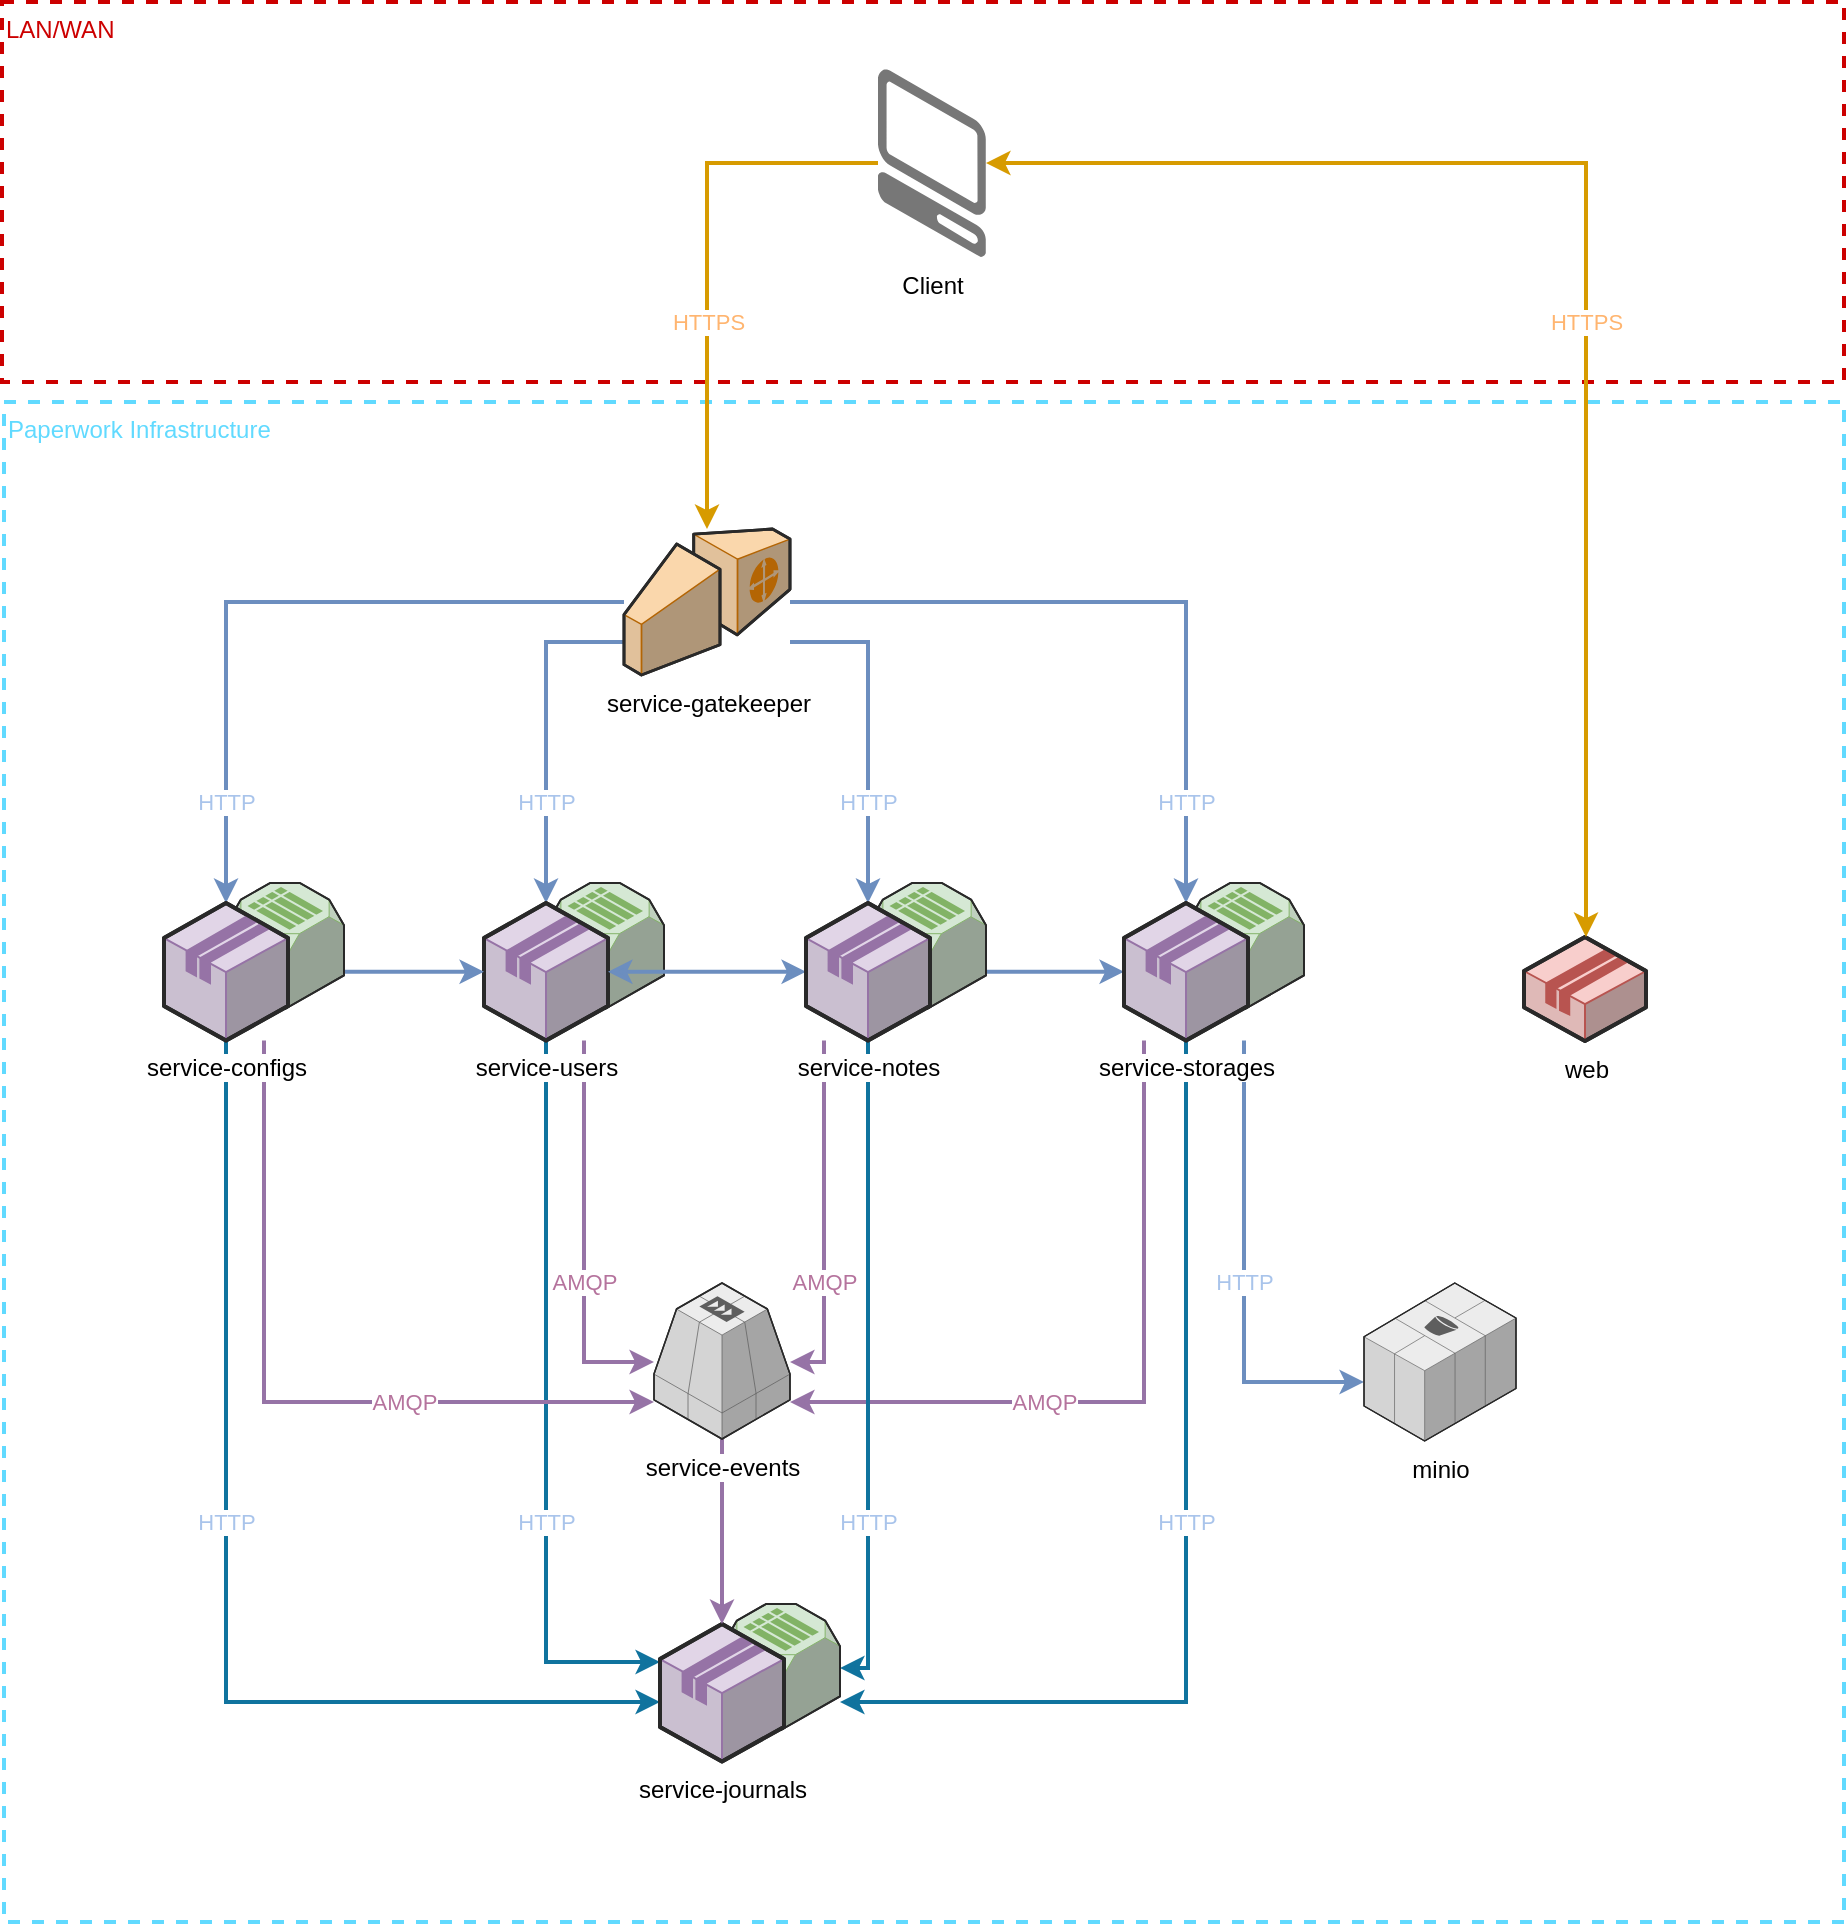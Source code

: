 <mxfile version="10.7.4" type="github"><diagram id="02wPTJUw0vd5RCGhoiQk" name="Page-1"><mxGraphModel dx="2519" dy="1017" grid="1" gridSize="10" guides="1" tooltips="1" connect="1" arrows="1" fold="1" page="1" pageScale="1" pageWidth="1169" pageHeight="827" math="0" shadow="0"><root><mxCell id="0"/><mxCell id="1" parent="0"/><mxCell id="8YwO6REO1tyV1Qk-DaWA-35" value="&lt;div style=&quot;text-align: left&quot;&gt;&lt;span&gt;Paperwork Infrastructure&lt;/span&gt;&lt;/div&gt;" style="whiteSpace=wrap;html=1;labelBackgroundColor=#ffffff;fillColor=none;align=left;strokeColor=#61DAFF;strokeWidth=2;dashed=1;verticalAlign=top;fontColor=#61DAFF;" parent="1" vertex="1"><mxGeometry x="120" y="240" width="920" height="760" as="geometry"/></mxCell><mxCell id="8YwO6REO1tyV1Qk-DaWA-34" value="HTTP" style="edgeStyle=orthogonalEdgeStyle;rounded=0;orthogonalLoop=1;jettySize=auto;html=1;strokeWidth=2;fillColor=#dae8fc;strokeColor=#6c8ebf;fontColor=#A9C4EB;" parent="1" source="8YwO6REO1tyV1Qk-DaWA-23" target="8YwO6REO1tyV1Qk-DaWA-5" edge="1"><mxGeometry x="0.046" relative="1" as="geometry"><Array as="points"><mxPoint x="740" y="730"/></Array><mxPoint as="offset"/></mxGeometry></mxCell><mxCell id="jEj1EUVx4I9yjf_6bsRt-9" value="HTTP" style="edgeStyle=orthogonalEdgeStyle;rounded=0;orthogonalLoop=1;jettySize=auto;html=1;strokeWidth=2;fillColor=#b1ddf0;strokeColor=#10739e;fontColor=#A9C4EB;" edge="1" parent="1" source="8YwO6REO1tyV1Qk-DaWA-23" target="jEj1EUVx4I9yjf_6bsRt-3"><mxGeometry x="-0.044" relative="1" as="geometry"><Array as="points"><mxPoint x="711" y="890"/></Array><mxPoint as="offset"/></mxGeometry></mxCell><mxCell id="jEj1EUVx4I9yjf_6bsRt-14" value="AMQP" style="edgeStyle=orthogonalEdgeStyle;rounded=0;orthogonalLoop=1;jettySize=auto;html=1;strokeWidth=2;fillColor=#e1d5e7;strokeColor=#9673a6;fontColor=#B5739D;labelBorderColor=none;labelBackgroundColor=#ffffff;spacing=2;" edge="1" parent="1" source="8YwO6REO1tyV1Qk-DaWA-23" target="jEj1EUVx4I9yjf_6bsRt-5"><mxGeometry x="0.01" y="-50" relative="1" as="geometry"><Array as="points"><mxPoint x="690" y="740"/></Array><mxPoint x="-50" y="50" as="offset"/></mxGeometry></mxCell><mxCell id="jEj1EUVx4I9yjf_6bsRt-10" value="HTTP" style="edgeStyle=orthogonalEdgeStyle;rounded=0;orthogonalLoop=1;jettySize=auto;html=1;strokeWidth=2;fillColor=#b1ddf0;strokeColor=#10739e;fontColor=#A9C4EB;" edge="1" parent="1" source="8YwO6REO1tyV1Qk-DaWA-15" target="jEj1EUVx4I9yjf_6bsRt-4"><mxGeometry x="0.309" relative="1" as="geometry"><Array as="points"><mxPoint x="391" y="870"/></Array><mxPoint as="offset"/></mxGeometry></mxCell><mxCell id="jEj1EUVx4I9yjf_6bsRt-11" value="HTTP" style="edgeStyle=orthogonalEdgeStyle;rounded=0;orthogonalLoop=1;jettySize=auto;html=1;strokeWidth=2;fillColor=#b1ddf0;strokeColor=#10739e;fontColor=#A9C4EB;" edge="1" parent="1" source="8YwO6REO1tyV1Qk-DaWA-1" target="jEj1EUVx4I9yjf_6bsRt-4"><mxGeometry x="-0.121" relative="1" as="geometry"><Array as="points"><mxPoint x="231" y="890"/></Array><mxPoint as="offset"/></mxGeometry></mxCell><mxCell id="jEj1EUVx4I9yjf_6bsRt-6" value="AMQP" style="edgeStyle=orthogonalEdgeStyle;rounded=0;orthogonalLoop=1;jettySize=auto;html=1;strokeWidth=2;fillColor=#e1d5e7;strokeColor=#9673a6;fontColor=#B5739D;" edge="1" parent="1" source="8YwO6REO1tyV1Qk-DaWA-15" target="jEj1EUVx4I9yjf_6bsRt-5"><mxGeometry x="0.234" relative="1" as="geometry"><Array as="points"><mxPoint x="410" y="720"/></Array><mxPoint as="offset"/></mxGeometry></mxCell><mxCell id="jEj1EUVx4I9yjf_6bsRt-8" value="HTTP" style="edgeStyle=orthogonalEdgeStyle;rounded=0;orthogonalLoop=1;jettySize=auto;html=1;strokeWidth=2;fillColor=#b1ddf0;strokeColor=#10739e;fontColor=#A9C4EB;" edge="1" parent="1" source="8YwO6REO1tyV1Qk-DaWA-20" target="jEj1EUVx4I9yjf_6bsRt-3"><mxGeometry x="0.469" relative="1" as="geometry"><Array as="points"><mxPoint x="552" y="873"/></Array><mxPoint as="offset"/></mxGeometry></mxCell><mxCell id="8YwO6REO1tyV1Qk-DaWA-36" value="&lt;div style=&quot;text-align: left&quot;&gt;LAN/WAN&lt;/div&gt;" style="whiteSpace=wrap;html=1;labelBackgroundColor=#ffffff;fillColor=none;align=left;strokeColor=#CC0000;strokeWidth=2;dashed=1;verticalAlign=top;fontColor=#CC0000;" parent="1" vertex="1"><mxGeometry x="119" y="40" width="921" height="190" as="geometry"/></mxCell><mxCell id="8YwO6REO1tyV1Qk-DaWA-5" value="minio" style="verticalLabelPosition=bottom;html=1;verticalAlign=top;strokeWidth=1;align=center;outlineConnect=0;dashed=0;outlineConnect=0;shape=mxgraph.aws3d.s3;fillColor=#ECECEC;strokeColor=#5E5E5E;aspect=fixed;labelBackgroundColor=#ffffff;" parent="1" vertex="1"><mxGeometry x="800" y="680.5" width="76" height="79" as="geometry"/></mxCell><mxCell id="8YwO6REO1tyV1Qk-DaWA-30" value="HTTP" style="edgeStyle=orthogonalEdgeStyle;rounded=0;orthogonalLoop=1;jettySize=auto;html=1;strokeWidth=2;fillColor=#dae8fc;strokeColor=#6c8ebf;fontColor=#A9C4EB;" parent="1" source="8YwO6REO1tyV1Qk-DaWA-8" target="8YwO6REO1tyV1Qk-DaWA-1" edge="1"><mxGeometry x="0.711" relative="1" as="geometry"><Array as="points"><mxPoint x="231" y="340"/></Array><mxPoint as="offset"/></mxGeometry></mxCell><mxCell id="8YwO6REO1tyV1Qk-DaWA-31" value="HTTP" style="edgeStyle=orthogonalEdgeStyle;rounded=0;orthogonalLoop=1;jettySize=auto;html=1;strokeWidth=2;fillColor=#dae8fc;strokeColor=#6c8ebf;fontColor=#A9C4EB;" parent="1" source="8YwO6REO1tyV1Qk-DaWA-8" target="8YwO6REO1tyV1Qk-DaWA-15" edge="1"><mxGeometry x="0.404" relative="1" as="geometry"><Array as="points"><mxPoint x="391" y="360"/></Array><mxPoint as="offset"/></mxGeometry></mxCell><mxCell id="8YwO6REO1tyV1Qk-DaWA-32" value="HTTP" style="edgeStyle=orthogonalEdgeStyle;rounded=0;orthogonalLoop=1;jettySize=auto;html=1;strokeWidth=2;fillColor=#dae8fc;strokeColor=#6c8ebf;fontColor=#A9C4EB;" parent="1" source="8YwO6REO1tyV1Qk-DaWA-8" target="8YwO6REO1tyV1Qk-DaWA-20" edge="1"><mxGeometry x="0.404" relative="1" as="geometry"><Array as="points"><mxPoint x="552" y="360"/></Array><mxPoint as="offset"/></mxGeometry></mxCell><mxCell id="8YwO6REO1tyV1Qk-DaWA-33" value="HTTP" style="edgeStyle=orthogonalEdgeStyle;rounded=0;orthogonalLoop=1;jettySize=auto;html=1;strokeWidth=2;fillColor=#dae8fc;strokeColor=#6c8ebf;fontColor=#A9C4EB;" parent="1" source="8YwO6REO1tyV1Qk-DaWA-8" target="8YwO6REO1tyV1Qk-DaWA-23" edge="1"><mxGeometry x="0.71" relative="1" as="geometry"><Array as="points"><mxPoint x="711" y="340"/></Array><mxPoint as="offset"/></mxGeometry></mxCell><mxCell id="8YwO6REO1tyV1Qk-DaWA-8" value="service-gatekeeper" style="verticalLabelPosition=bottom;html=1;verticalAlign=top;strokeWidth=1;align=center;outlineConnect=0;dashed=0;outlineConnect=0;shape=mxgraph.aws3d.customerGateway;fillColor=#fad7ac;strokeColor=#b46504;aspect=fixed;labelBackgroundColor=#ffffff;" parent="1" vertex="1"><mxGeometry x="430" y="303.5" width="83" height="73" as="geometry"/></mxCell><mxCell id="8YwO6REO1tyV1Qk-DaWA-9" value="web" style="verticalLabelPosition=bottom;html=1;verticalAlign=top;strokeWidth=1;align=center;outlineConnect=0;dashed=0;outlineConnect=0;shape=mxgraph.aws3d.application2;fillColor=#f8cecc;strokeColor=#b85450;aspect=fixed;labelBackgroundColor=#ffffff;" parent="1" vertex="1"><mxGeometry x="880" y="507.5" width="61" height="52" as="geometry"/></mxCell><mxCell id="8YwO6REO1tyV1Qk-DaWA-26" value="HTTPS" style="edgeStyle=orthogonalEdgeStyle;rounded=0;orthogonalLoop=1;jettySize=auto;html=1;fillColor=#ffe6cc;strokeColor=#d79b00;strokeWidth=2;startArrow=classic;startFill=1;fontColor=#FFB570;" parent="1" source="8YwO6REO1tyV1Qk-DaWA-10" target="8YwO6REO1tyV1Qk-DaWA-9" edge="1"><mxGeometry x="-0.126" y="-79" relative="1" as="geometry"><Array as="points"><mxPoint x="911" y="121"/></Array><mxPoint x="79" y="79" as="offset"/></mxGeometry></mxCell><mxCell id="8YwO6REO1tyV1Qk-DaWA-13" value="" style="group;labelBackgroundColor=#ffffff;" parent="1" vertex="1" connectable="0"><mxGeometry x="360" y="480.5" width="90" height="78.8" as="geometry"/></mxCell><mxCell id="8YwO6REO1tyV1Qk-DaWA-14" value="" style="verticalLabelPosition=bottom;html=1;verticalAlign=top;strokeWidth=1;align=center;outlineConnect=0;dashed=0;outlineConnect=0;shape=mxgraph.aws3d.simpleDb;fillColor=#d5e8d4;strokeColor=#82b366;aspect=fixed;" parent="8YwO6REO1tyV1Qk-DaWA-13" vertex="1"><mxGeometry x="31" width="59" height="63" as="geometry"/></mxCell><mxCell id="8YwO6REO1tyV1Qk-DaWA-15" value="service-users&lt;br&gt;" style="verticalLabelPosition=bottom;html=1;verticalAlign=top;strokeWidth=1;align=center;outlineConnect=0;dashed=0;outlineConnect=0;shape=mxgraph.aws3d.application;fillColor=#e1d5e7;strokeColor=#9673a6;aspect=fixed;gradientColor=none;labelBackgroundColor=#ffffff;" parent="8YwO6REO1tyV1Qk-DaWA-13" vertex="1"><mxGeometry y="10" width="62" height="68.8" as="geometry"/></mxCell><mxCell id="8YwO6REO1tyV1Qk-DaWA-28" value="HTTPS" style="edgeStyle=orthogonalEdgeStyle;rounded=0;orthogonalLoop=1;jettySize=auto;html=1;strokeWidth=2;fillColor=#ffe6cc;strokeColor=#d79b00;fontColor=#FFB570;" parent="1" source="8YwO6REO1tyV1Qk-DaWA-10" target="8YwO6REO1tyV1Qk-DaWA-8" edge="1"><mxGeometry x="0.226" relative="1" as="geometry"><mxPoint as="offset"/></mxGeometry></mxCell><mxCell id="8YwO6REO1tyV1Qk-DaWA-10" value="Client" style="verticalLabelPosition=bottom;html=1;verticalAlign=top;strokeWidth=1;align=center;outlineConnect=0;dashed=0;outlineConnect=0;shape=mxgraph.aws3d.client;aspect=fixed;strokeColor=none;fillColor=#777777;horizontal=1;labelBackgroundColor=#ffffff;labelBorderColor=none;spacing=2;" parent="1" vertex="1"><mxGeometry x="557" y="73.5" width="54" height="94" as="geometry"/></mxCell><mxCell id="a3s7mbFr5tg8vksahUdY-2" style="edgeStyle=orthogonalEdgeStyle;rounded=0;orthogonalLoop=1;jettySize=auto;html=1;strokeWidth=2;startArrow=classic;startFill=1;fillColor=#dae8fc;strokeColor=#6c8ebf;" parent="1" source="8YwO6REO1tyV1Qk-DaWA-1" target="8YwO6REO1tyV1Qk-DaWA-15" edge="1"><mxGeometry relative="1" as="geometry"/></mxCell><mxCell id="a3s7mbFr5tg8vksahUdY-3" style="edgeStyle=orthogonalEdgeStyle;rounded=0;orthogonalLoop=1;jettySize=auto;html=1;startArrow=classic;startFill=1;strokeWidth=2;fillColor=#dae8fc;strokeColor=#6c8ebf;" parent="1" source="8YwO6REO1tyV1Qk-DaWA-15" target="8YwO6REO1tyV1Qk-DaWA-20" edge="1"><mxGeometry relative="1" as="geometry"/></mxCell><mxCell id="a3s7mbFr5tg8vksahUdY-4" style="edgeStyle=orthogonalEdgeStyle;rounded=0;orthogonalLoop=1;jettySize=auto;html=1;startArrow=classic;startFill=1;strokeWidth=2;fillColor=#dae8fc;strokeColor=#6c8ebf;" parent="1" source="8YwO6REO1tyV1Qk-DaWA-20" target="8YwO6REO1tyV1Qk-DaWA-23" edge="1"><mxGeometry relative="1" as="geometry"/></mxCell><mxCell id="jEj1EUVx4I9yjf_6bsRt-2" value="" style="group;labelBackgroundColor=#ffffff;" vertex="1" connectable="0" parent="1"><mxGeometry x="448" y="841" width="90" height="78.8" as="geometry"/></mxCell><mxCell id="jEj1EUVx4I9yjf_6bsRt-3" value="" style="verticalLabelPosition=bottom;html=1;verticalAlign=top;strokeWidth=1;align=center;outlineConnect=0;dashed=0;outlineConnect=0;shape=mxgraph.aws3d.simpleDb;fillColor=#d5e8d4;strokeColor=#82b366;aspect=fixed;" vertex="1" parent="jEj1EUVx4I9yjf_6bsRt-2"><mxGeometry x="31" width="59" height="63" as="geometry"/></mxCell><mxCell id="jEj1EUVx4I9yjf_6bsRt-4" value="service-journals&lt;br&gt;" style="verticalLabelPosition=bottom;html=1;verticalAlign=top;strokeWidth=1;align=center;outlineConnect=0;dashed=0;outlineConnect=0;shape=mxgraph.aws3d.application;fillColor=#e1d5e7;strokeColor=#9673a6;aspect=fixed;gradientColor=none;labelBackgroundColor=#ffffff;" vertex="1" parent="jEj1EUVx4I9yjf_6bsRt-2"><mxGeometry y="10" width="62" height="68.8" as="geometry"/></mxCell><mxCell id="jEj1EUVx4I9yjf_6bsRt-7" style="edgeStyle=orthogonalEdgeStyle;rounded=0;orthogonalLoop=1;jettySize=auto;html=1;strokeWidth=2;fillColor=#e1d5e7;strokeColor=#9673a6;" edge="1" parent="1" source="jEj1EUVx4I9yjf_6bsRt-5" target="jEj1EUVx4I9yjf_6bsRt-4"><mxGeometry relative="1" as="geometry"/></mxCell><mxCell id="8YwO6REO1tyV1Qk-DaWA-21" value="" style="group;labelBackgroundColor=#ffffff;" parent="1" vertex="1" connectable="0"><mxGeometry x="680" y="480.5" width="90" height="78.8" as="geometry"/></mxCell><mxCell id="8YwO6REO1tyV1Qk-DaWA-22" value="" style="verticalLabelPosition=bottom;html=1;verticalAlign=top;strokeWidth=1;align=center;outlineConnect=0;dashed=0;outlineConnect=0;shape=mxgraph.aws3d.simpleDb;fillColor=#d5e8d4;strokeColor=#82b366;aspect=fixed;" parent="8YwO6REO1tyV1Qk-DaWA-21" vertex="1"><mxGeometry x="31" width="59" height="63" as="geometry"/></mxCell><mxCell id="8YwO6REO1tyV1Qk-DaWA-23" value="service-storages&lt;br&gt;" style="verticalLabelPosition=bottom;html=1;verticalAlign=top;strokeWidth=1;align=center;outlineConnect=0;dashed=0;outlineConnect=0;shape=mxgraph.aws3d.application;fillColor=#e1d5e7;strokeColor=#9673a6;aspect=fixed;gradientColor=none;labelBackgroundColor=#ffffff;" parent="8YwO6REO1tyV1Qk-DaWA-21" vertex="1"><mxGeometry y="10" width="62" height="68.8" as="geometry"/></mxCell><mxCell id="jEj1EUVx4I9yjf_6bsRt-5" value="service-events" style="verticalLabelPosition=bottom;html=1;verticalAlign=top;strokeWidth=1;align=center;outlineConnect=0;dashed=0;outlineConnect=0;shape=mxgraph.aws3d.sqs;fillColor=#ECECEC;strokeColor=#5E5E5E;aspect=fixed;labelBackgroundColor=#ffffff;" vertex="1" parent="1"><mxGeometry x="445" y="680.5" width="68" height="78" as="geometry"/></mxCell><mxCell id="jEj1EUVx4I9yjf_6bsRt-12" value="AMQP" style="edgeStyle=orthogonalEdgeStyle;rounded=0;orthogonalLoop=1;jettySize=auto;html=1;strokeWidth=2;fillColor=#e1d5e7;strokeColor=#9673a6;fontColor=#B5739D;" edge="1" parent="1" source="8YwO6REO1tyV1Qk-DaWA-20" target="jEj1EUVx4I9yjf_6bsRt-5"><mxGeometry x="0.358" relative="1" as="geometry"><Array as="points"><mxPoint x="530" y="720"/></Array><mxPoint as="offset"/></mxGeometry></mxCell><mxCell id="jEj1EUVx4I9yjf_6bsRt-13" value="AMQP" style="edgeStyle=orthogonalEdgeStyle;rounded=0;orthogonalLoop=1;jettySize=auto;html=1;strokeWidth=2;fillColor=#e1d5e7;strokeColor=#9673a6;fontColor=#B5739D;" edge="1" parent="1" source="8YwO6REO1tyV1Qk-DaWA-1" target="jEj1EUVx4I9yjf_6bsRt-5"><mxGeometry x="-0.038" y="70" relative="1" as="geometry"><Array as="points"><mxPoint x="250" y="740"/></Array><mxPoint x="70" y="70" as="offset"/></mxGeometry></mxCell><mxCell id="8YwO6REO1tyV1Qk-DaWA-18" value="" style="group;labelBackgroundColor=#ffffff;" parent="1" vertex="1" connectable="0"><mxGeometry x="521" y="480.5" width="90" height="78.8" as="geometry"/></mxCell><mxCell id="8YwO6REO1tyV1Qk-DaWA-19" value="" style="verticalLabelPosition=bottom;html=1;verticalAlign=top;strokeWidth=1;align=center;outlineConnect=0;dashed=0;outlineConnect=0;shape=mxgraph.aws3d.simpleDb;fillColor=#d5e8d4;strokeColor=#82b366;aspect=fixed;" parent="8YwO6REO1tyV1Qk-DaWA-18" vertex="1"><mxGeometry x="31" width="59" height="63" as="geometry"/></mxCell><mxCell id="8YwO6REO1tyV1Qk-DaWA-20" value="service-notes&lt;br&gt;" style="verticalLabelPosition=bottom;html=1;verticalAlign=top;strokeWidth=1;align=center;outlineConnect=0;dashed=0;outlineConnect=0;shape=mxgraph.aws3d.application;fillColor=#e1d5e7;strokeColor=#9673a6;aspect=fixed;gradientColor=none;labelBackgroundColor=#ffffff;" parent="8YwO6REO1tyV1Qk-DaWA-18" vertex="1"><mxGeometry y="10" width="62" height="68.8" as="geometry"/></mxCell><mxCell id="8YwO6REO1tyV1Qk-DaWA-12" value="" style="group;labelBackgroundColor=#ffffff;" parent="1" vertex="1" connectable="0"><mxGeometry x="200" y="480.5" width="90" height="78.8" as="geometry"/></mxCell><mxCell id="8YwO6REO1tyV1Qk-DaWA-6" value="" style="verticalLabelPosition=bottom;html=1;verticalAlign=top;strokeWidth=1;align=center;outlineConnect=0;dashed=0;outlineConnect=0;shape=mxgraph.aws3d.simpleDb;fillColor=#d5e8d4;strokeColor=#82b366;aspect=fixed;" parent="8YwO6REO1tyV1Qk-DaWA-12" vertex="1"><mxGeometry x="31" width="59" height="63" as="geometry"/></mxCell><mxCell id="8YwO6REO1tyV1Qk-DaWA-1" value="service-configs&lt;br&gt;" style="verticalLabelPosition=bottom;html=1;verticalAlign=top;strokeWidth=1;align=center;outlineConnect=0;dashed=0;outlineConnect=0;shape=mxgraph.aws3d.application;fillColor=#e1d5e7;strokeColor=#9673a6;aspect=fixed;gradientColor=none;labelBackgroundColor=#ffffff;" parent="8YwO6REO1tyV1Qk-DaWA-12" vertex="1"><mxGeometry y="10" width="62" height="68.8" as="geometry"/></mxCell></root></mxGraphModel></diagram></mxfile>